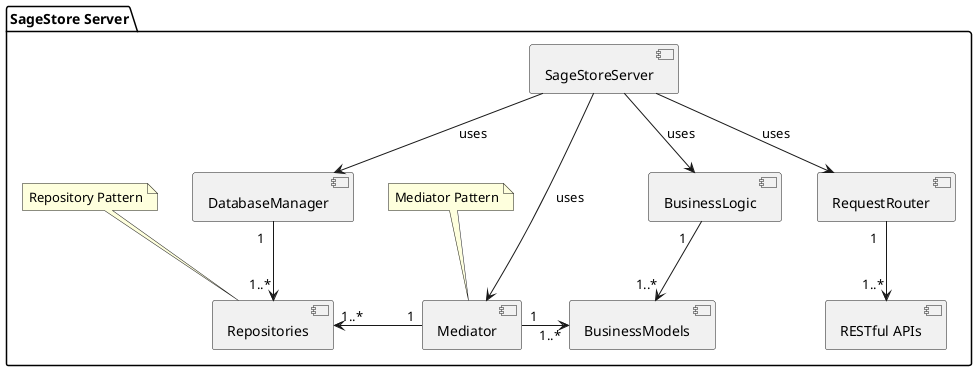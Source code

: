 @startuml
skinparam componentStyle uml2

package "SageStore Server" {
    [SageStoreServer] as SSS
    [RequestRouter] as AF
    [BusinessLogic] as BL
    [DatabaseManager] as DM
    [Mediator] as M
    [BusinessModels] 
    [Repositories] 

    SSS -down-> AF : uses
    SSS -down-> BL : uses
    SSS -down-> DM : uses
    SSS -down-> M : uses

    AF -down-> [RESTful APIs] : "1  "   "1..*"
    BL -down-> [BusinessModels] : "1   "   "1..*"
    DM -down-> [Repositories] : "1  "   "1..*"
    M -right-> [BusinessModels] : "1"   "1..*"
    M -left-> [Repositories] : "1"   "1..*"

    BL -[hidden]right-> AF

    note "Mediator Pattern" as MediatorNote
    MediatorNote .. M

    note "Repository Pattern" as RepoNote
    RepoNote .. [Repositories]
}

@enduml
